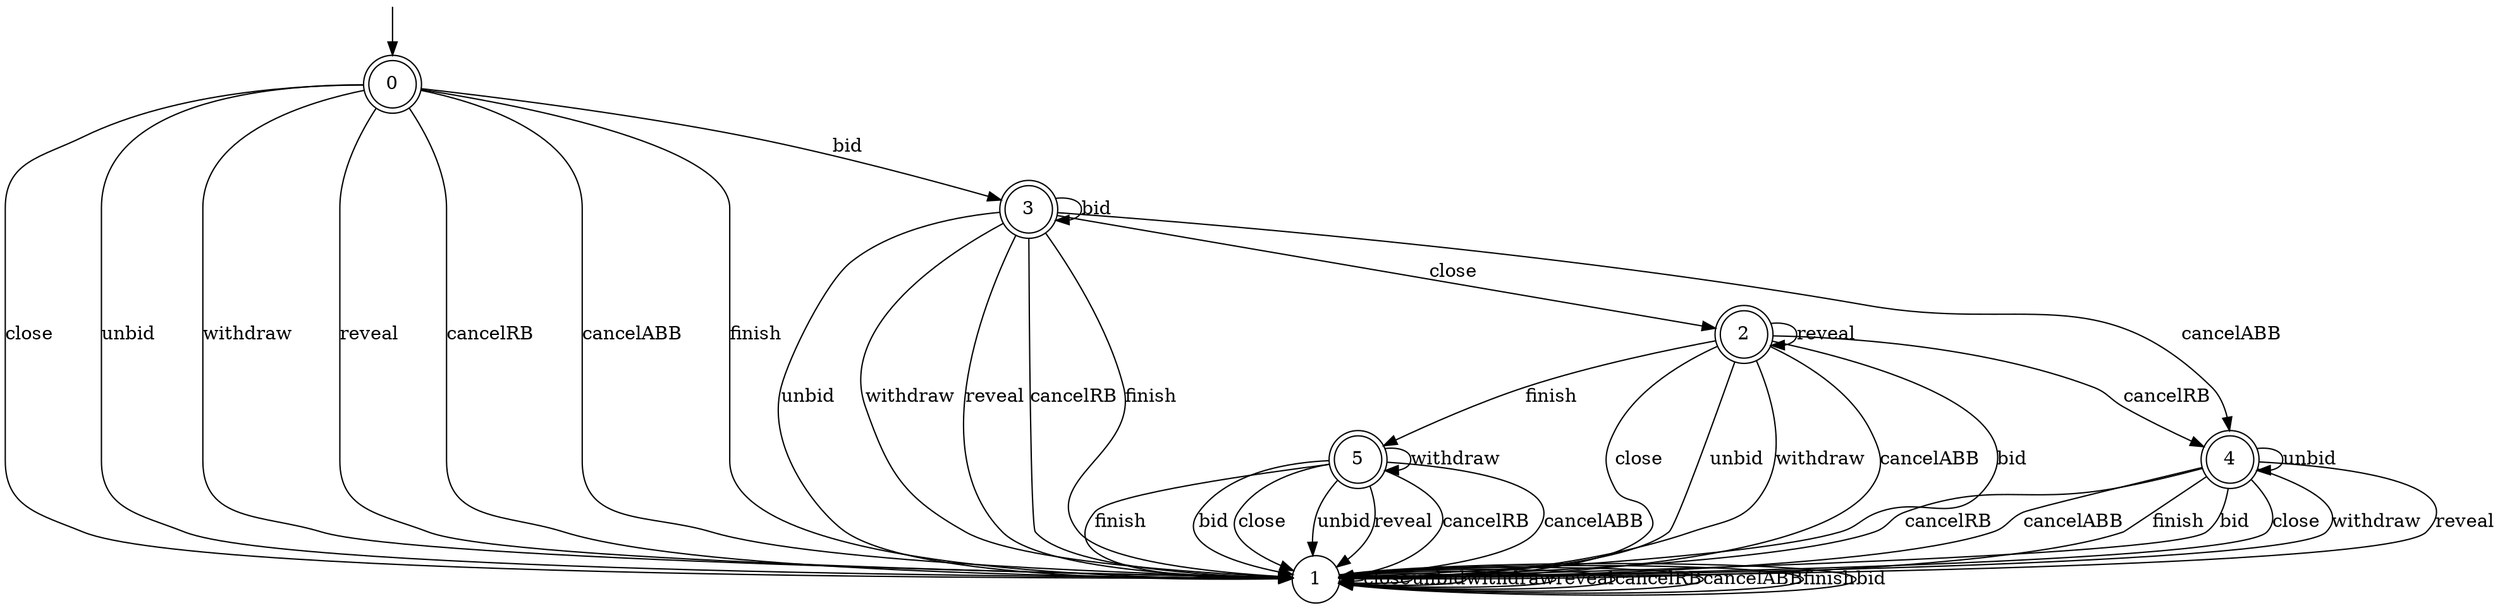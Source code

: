 digraph g {

	s0 [shape="doublecircle" label="0"];
	s1 [shape="circle" label="1"];
	s2 [shape="doublecircle" label="2"];
	s3 [shape="doublecircle" label="3"];
	s4 [shape="doublecircle" label="4"];
	s5 [shape="doublecircle" label="5"];
	s0 -> s1 [label="close"];
	s0 -> s1 [label="unbid"];
	s0 -> s1 [label="withdraw"];
	s0 -> s1 [label="reveal"];
	s0 -> s1 [label="cancelRB"];
	s0 -> s1 [label="cancelABB"];
	s0 -> s1 [label="finish"];
	s0 -> s3 [label="bid"];
	s1 -> s1 [label="close"];
	s1 -> s1 [label="unbid"];
	s1 -> s1 [label="withdraw"];
	s1 -> s1 [label="reveal"];
	s1 -> s1 [label="cancelRB"];
	s1 -> s1 [label="cancelABB"];
	s1 -> s1 [label="finish"];
	s1 -> s1 [label="bid"];
	s2 -> s1 [label="close"];
	s2 -> s1 [label="unbid"];
	s2 -> s1 [label="withdraw"];
	s2 -> s2 [label="reveal"];
	s2 -> s4 [label="cancelRB"];
	s2 -> s1 [label="cancelABB"];
	s2 -> s5 [label="finish"];
	s2 -> s1 [label="bid"];
	s3 -> s2 [label="close"];
	s3 -> s1 [label="unbid"];
	s3 -> s1 [label="withdraw"];
	s3 -> s1 [label="reveal"];
	s3 -> s1 [label="cancelRB"];
	s3 -> s4 [label="cancelABB"];
	s3 -> s1 [label="finish"];
	s3 -> s3 [label="bid"];
	s4 -> s1 [label="close"];
	s4 -> s4 [label="unbid"];
	s4 -> s1 [label="withdraw"];
	s4 -> s1 [label="reveal"];
	s4 -> s1 [label="cancelRB"];
	s4 -> s1 [label="cancelABB"];
	s4 -> s1 [label="finish"];
	s4 -> s1 [label="bid"];
	s5 -> s1 [label="close"];
	s5 -> s1 [label="unbid"];
	s5 -> s5 [label="withdraw"];
	s5 -> s1 [label="reveal"];
	s5 -> s1 [label="cancelRB"];
	s5 -> s1 [label="cancelABB"];
	s5 -> s1 [label="finish"];
	s5 -> s1 [label="bid"];

__start0 [label="" shape="none" width="0" height="0"];
__start0 -> s0;

}
